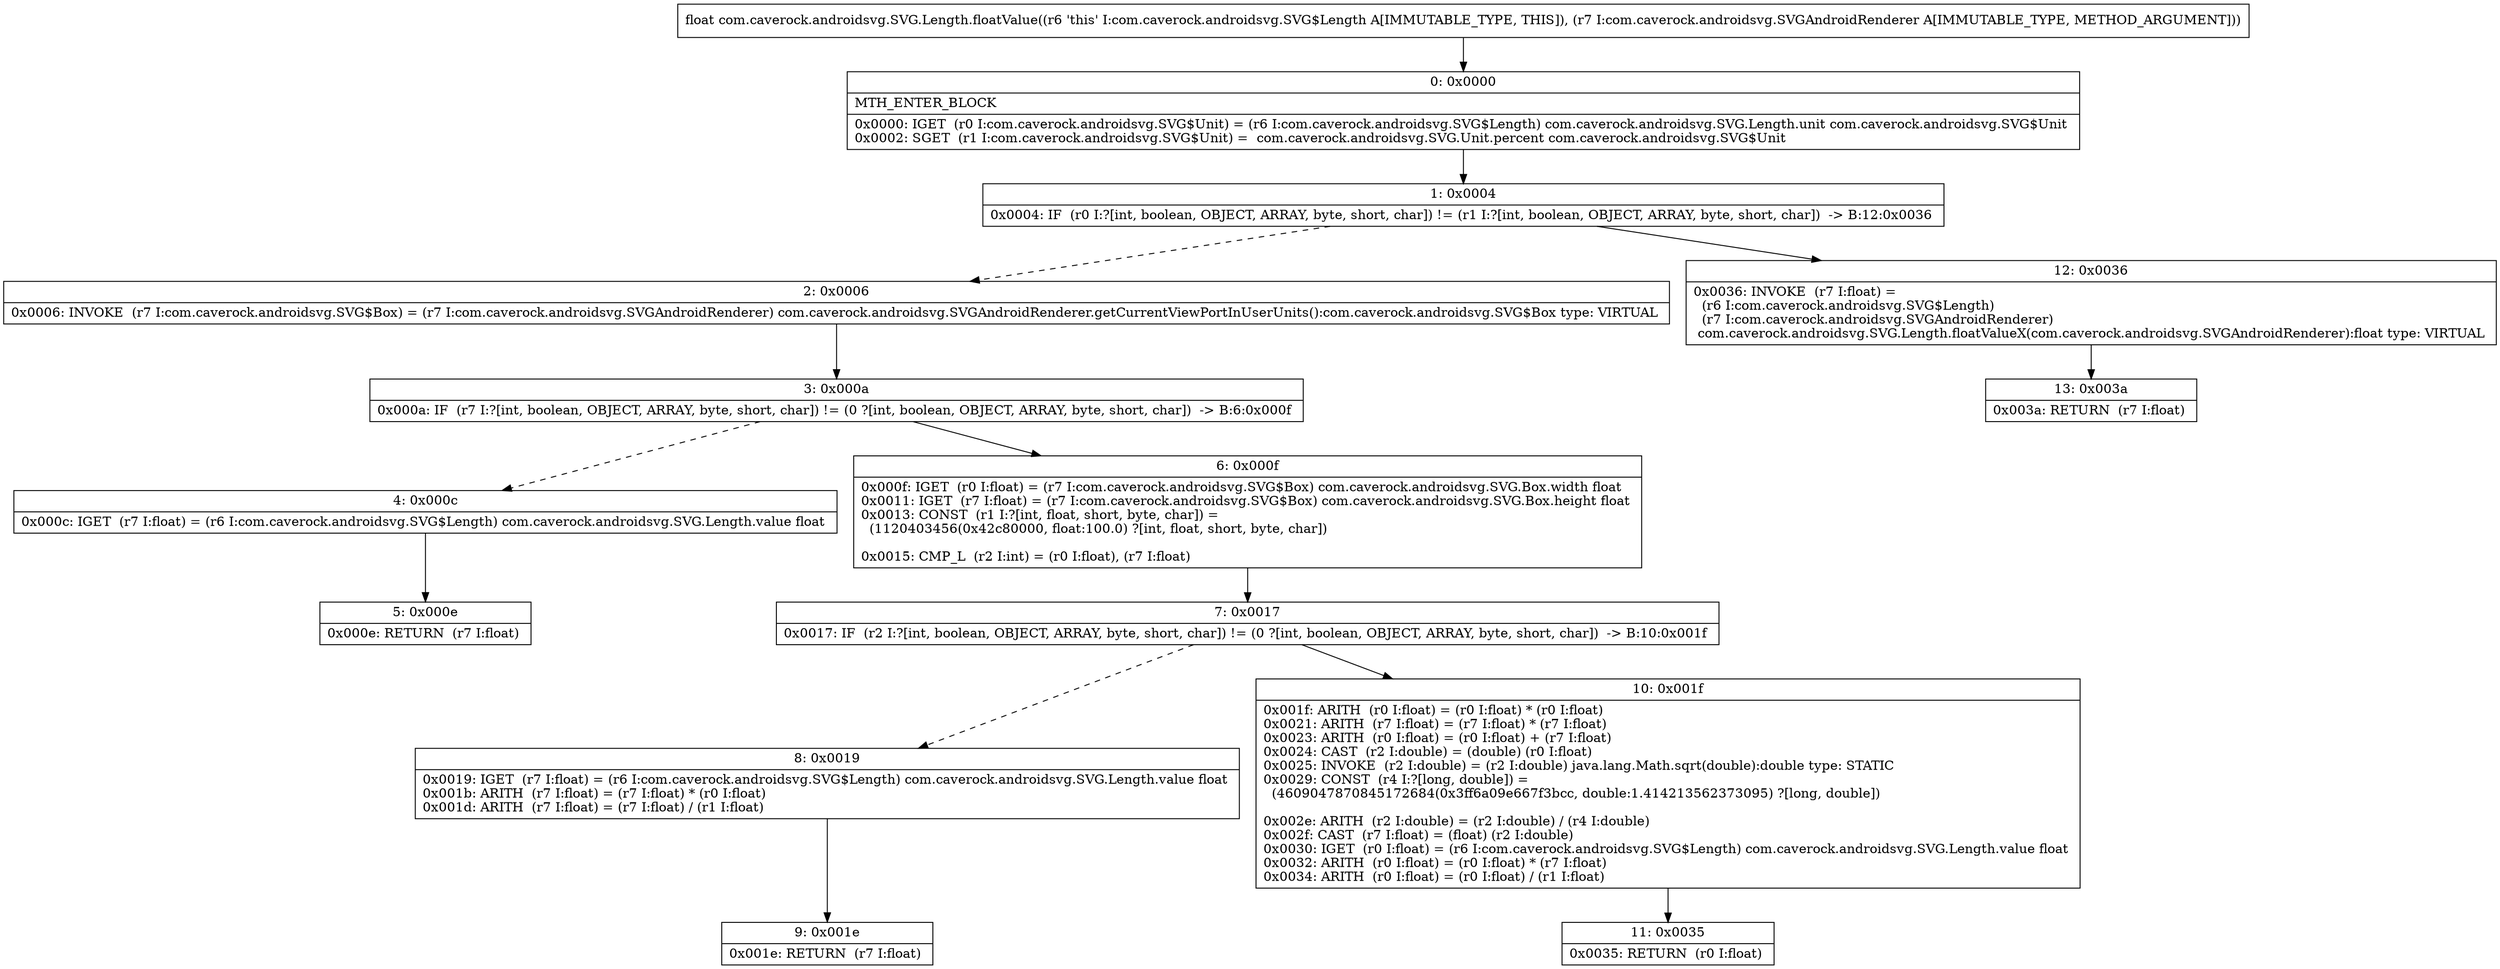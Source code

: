 digraph "CFG forcom.caverock.androidsvg.SVG.Length.floatValue(Lcom\/caverock\/androidsvg\/SVGAndroidRenderer;)F" {
Node_0 [shape=record,label="{0\:\ 0x0000|MTH_ENTER_BLOCK\l|0x0000: IGET  (r0 I:com.caverock.androidsvg.SVG$Unit) = (r6 I:com.caverock.androidsvg.SVG$Length) com.caverock.androidsvg.SVG.Length.unit com.caverock.androidsvg.SVG$Unit \l0x0002: SGET  (r1 I:com.caverock.androidsvg.SVG$Unit) =  com.caverock.androidsvg.SVG.Unit.percent com.caverock.androidsvg.SVG$Unit \l}"];
Node_1 [shape=record,label="{1\:\ 0x0004|0x0004: IF  (r0 I:?[int, boolean, OBJECT, ARRAY, byte, short, char]) != (r1 I:?[int, boolean, OBJECT, ARRAY, byte, short, char])  \-\> B:12:0x0036 \l}"];
Node_2 [shape=record,label="{2\:\ 0x0006|0x0006: INVOKE  (r7 I:com.caverock.androidsvg.SVG$Box) = (r7 I:com.caverock.androidsvg.SVGAndroidRenderer) com.caverock.androidsvg.SVGAndroidRenderer.getCurrentViewPortInUserUnits():com.caverock.androidsvg.SVG$Box type: VIRTUAL \l}"];
Node_3 [shape=record,label="{3\:\ 0x000a|0x000a: IF  (r7 I:?[int, boolean, OBJECT, ARRAY, byte, short, char]) != (0 ?[int, boolean, OBJECT, ARRAY, byte, short, char])  \-\> B:6:0x000f \l}"];
Node_4 [shape=record,label="{4\:\ 0x000c|0x000c: IGET  (r7 I:float) = (r6 I:com.caverock.androidsvg.SVG$Length) com.caverock.androidsvg.SVG.Length.value float \l}"];
Node_5 [shape=record,label="{5\:\ 0x000e|0x000e: RETURN  (r7 I:float) \l}"];
Node_6 [shape=record,label="{6\:\ 0x000f|0x000f: IGET  (r0 I:float) = (r7 I:com.caverock.androidsvg.SVG$Box) com.caverock.androidsvg.SVG.Box.width float \l0x0011: IGET  (r7 I:float) = (r7 I:com.caverock.androidsvg.SVG$Box) com.caverock.androidsvg.SVG.Box.height float \l0x0013: CONST  (r1 I:?[int, float, short, byte, char]) = \l  (1120403456(0x42c80000, float:100.0) ?[int, float, short, byte, char])\l \l0x0015: CMP_L  (r2 I:int) = (r0 I:float), (r7 I:float) \l}"];
Node_7 [shape=record,label="{7\:\ 0x0017|0x0017: IF  (r2 I:?[int, boolean, OBJECT, ARRAY, byte, short, char]) != (0 ?[int, boolean, OBJECT, ARRAY, byte, short, char])  \-\> B:10:0x001f \l}"];
Node_8 [shape=record,label="{8\:\ 0x0019|0x0019: IGET  (r7 I:float) = (r6 I:com.caverock.androidsvg.SVG$Length) com.caverock.androidsvg.SVG.Length.value float \l0x001b: ARITH  (r7 I:float) = (r7 I:float) * (r0 I:float) \l0x001d: ARITH  (r7 I:float) = (r7 I:float) \/ (r1 I:float) \l}"];
Node_9 [shape=record,label="{9\:\ 0x001e|0x001e: RETURN  (r7 I:float) \l}"];
Node_10 [shape=record,label="{10\:\ 0x001f|0x001f: ARITH  (r0 I:float) = (r0 I:float) * (r0 I:float) \l0x0021: ARITH  (r7 I:float) = (r7 I:float) * (r7 I:float) \l0x0023: ARITH  (r0 I:float) = (r0 I:float) + (r7 I:float) \l0x0024: CAST  (r2 I:double) = (double) (r0 I:float) \l0x0025: INVOKE  (r2 I:double) = (r2 I:double) java.lang.Math.sqrt(double):double type: STATIC \l0x0029: CONST  (r4 I:?[long, double]) = \l  (4609047870845172684(0x3ff6a09e667f3bcc, double:1.414213562373095) ?[long, double])\l \l0x002e: ARITH  (r2 I:double) = (r2 I:double) \/ (r4 I:double) \l0x002f: CAST  (r7 I:float) = (float) (r2 I:double) \l0x0030: IGET  (r0 I:float) = (r6 I:com.caverock.androidsvg.SVG$Length) com.caverock.androidsvg.SVG.Length.value float \l0x0032: ARITH  (r0 I:float) = (r0 I:float) * (r7 I:float) \l0x0034: ARITH  (r0 I:float) = (r0 I:float) \/ (r1 I:float) \l}"];
Node_11 [shape=record,label="{11\:\ 0x0035|0x0035: RETURN  (r0 I:float) \l}"];
Node_12 [shape=record,label="{12\:\ 0x0036|0x0036: INVOKE  (r7 I:float) = \l  (r6 I:com.caverock.androidsvg.SVG$Length)\l  (r7 I:com.caverock.androidsvg.SVGAndroidRenderer)\l com.caverock.androidsvg.SVG.Length.floatValueX(com.caverock.androidsvg.SVGAndroidRenderer):float type: VIRTUAL \l}"];
Node_13 [shape=record,label="{13\:\ 0x003a|0x003a: RETURN  (r7 I:float) \l}"];
MethodNode[shape=record,label="{float com.caverock.androidsvg.SVG.Length.floatValue((r6 'this' I:com.caverock.androidsvg.SVG$Length A[IMMUTABLE_TYPE, THIS]), (r7 I:com.caverock.androidsvg.SVGAndroidRenderer A[IMMUTABLE_TYPE, METHOD_ARGUMENT])) }"];
MethodNode -> Node_0;
Node_0 -> Node_1;
Node_1 -> Node_2[style=dashed];
Node_1 -> Node_12;
Node_2 -> Node_3;
Node_3 -> Node_4[style=dashed];
Node_3 -> Node_6;
Node_4 -> Node_5;
Node_6 -> Node_7;
Node_7 -> Node_8[style=dashed];
Node_7 -> Node_10;
Node_8 -> Node_9;
Node_10 -> Node_11;
Node_12 -> Node_13;
}

